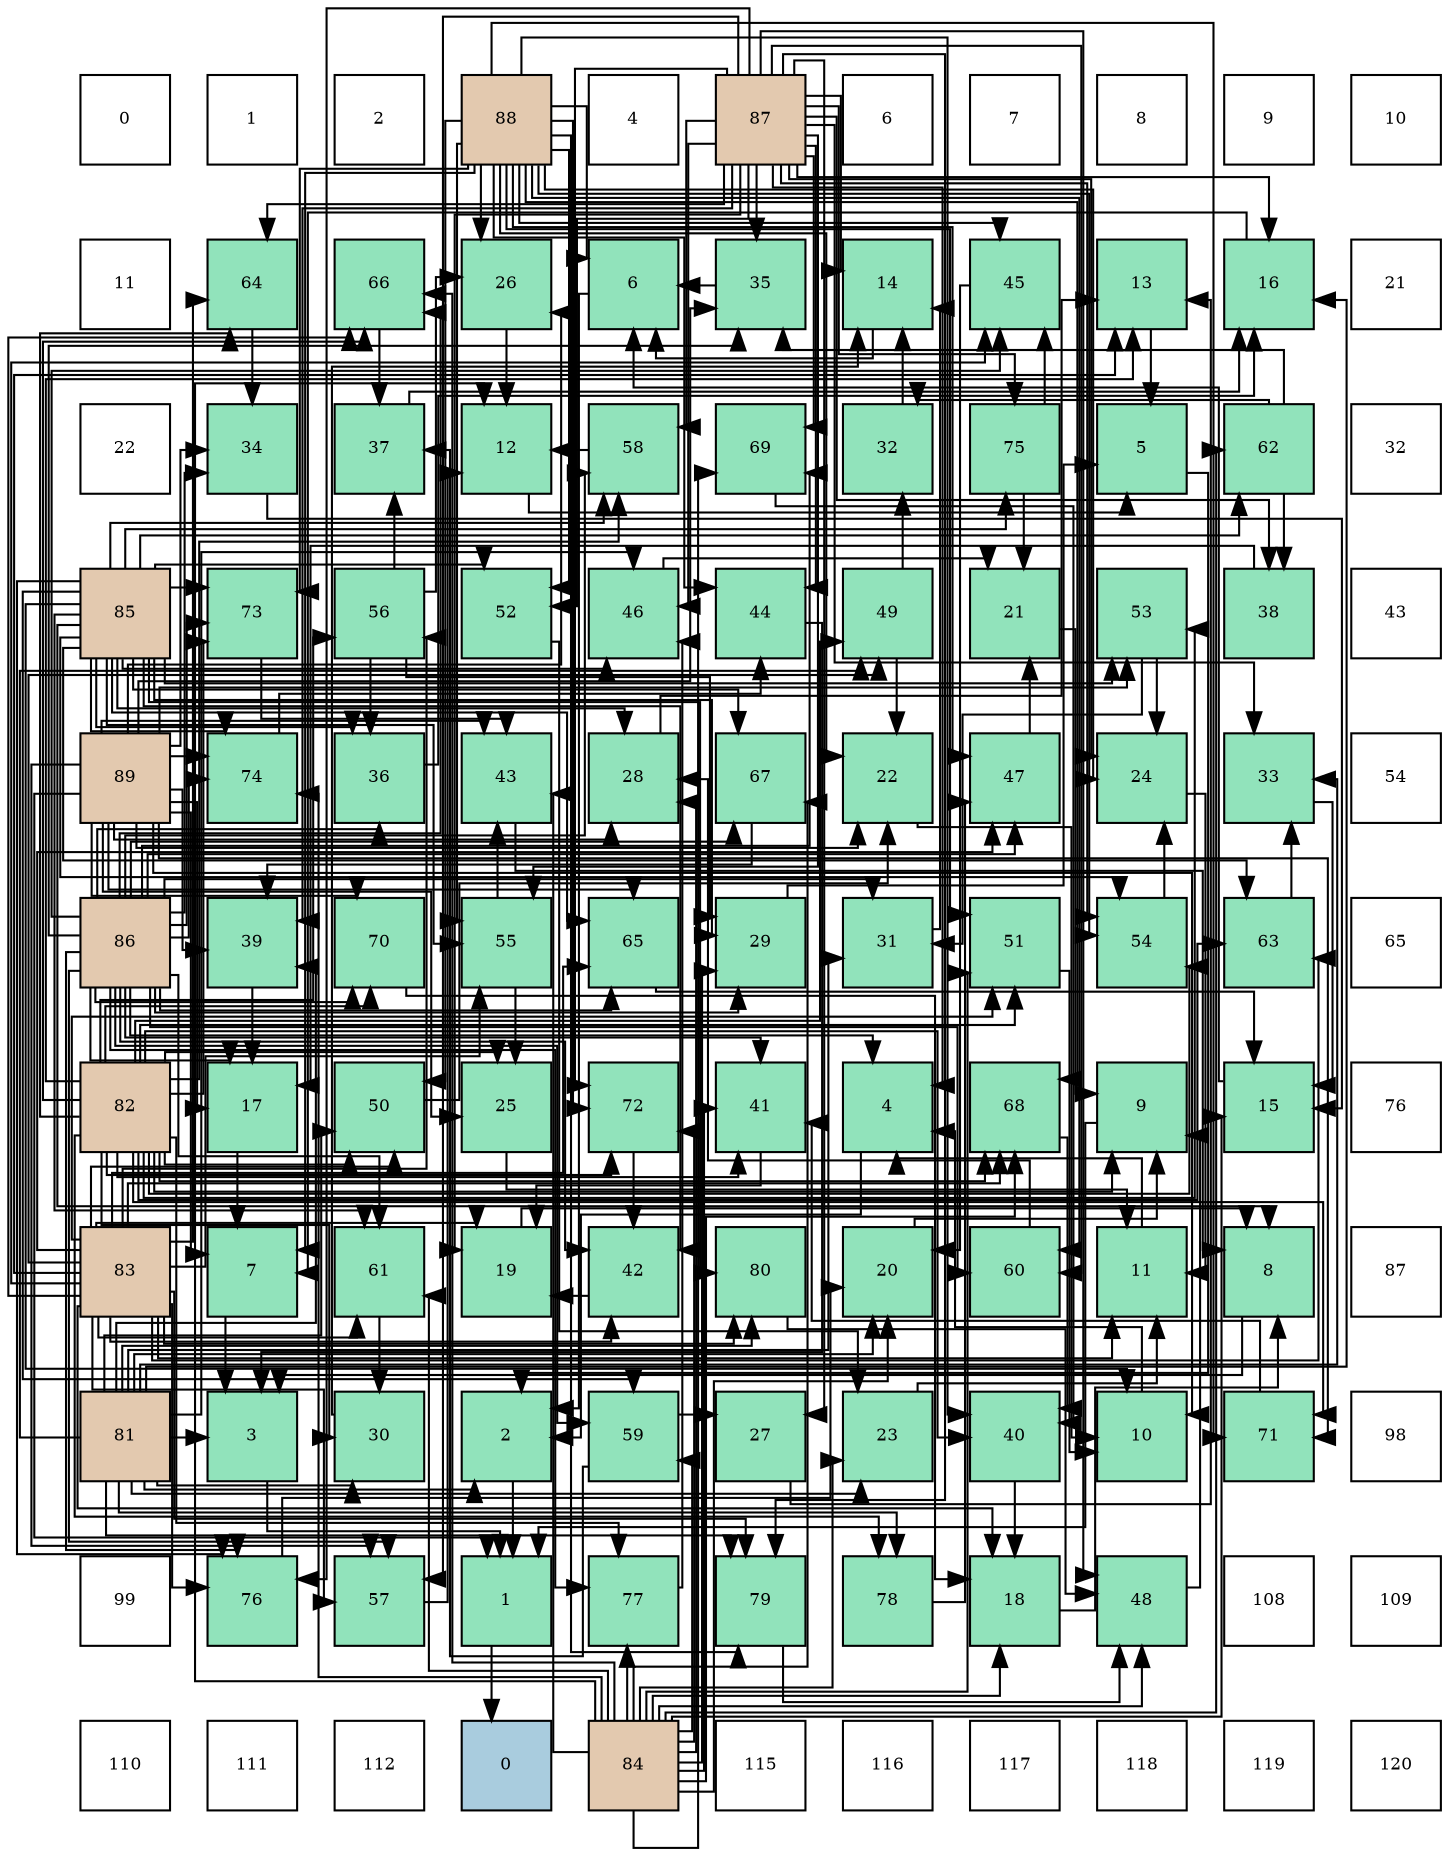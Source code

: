 digraph layout{
 rankdir=TB;
 splines=ortho;
 node [style=filled shape=square fixedsize=true width=0.6];
0[label="0", fontsize=8, fillcolor="#ffffff"];
1[label="1", fontsize=8, fillcolor="#ffffff"];
2[label="2", fontsize=8, fillcolor="#ffffff"];
3[label="88", fontsize=8, fillcolor="#e3c9af"];
4[label="4", fontsize=8, fillcolor="#ffffff"];
5[label="87", fontsize=8, fillcolor="#e3c9af"];
6[label="6", fontsize=8, fillcolor="#ffffff"];
7[label="7", fontsize=8, fillcolor="#ffffff"];
8[label="8", fontsize=8, fillcolor="#ffffff"];
9[label="9", fontsize=8, fillcolor="#ffffff"];
10[label="10", fontsize=8, fillcolor="#ffffff"];
11[label="11", fontsize=8, fillcolor="#ffffff"];
12[label="64", fontsize=8, fillcolor="#91e3bb"];
13[label="66", fontsize=8, fillcolor="#91e3bb"];
14[label="26", fontsize=8, fillcolor="#91e3bb"];
15[label="6", fontsize=8, fillcolor="#91e3bb"];
16[label="35", fontsize=8, fillcolor="#91e3bb"];
17[label="14", fontsize=8, fillcolor="#91e3bb"];
18[label="45", fontsize=8, fillcolor="#91e3bb"];
19[label="13", fontsize=8, fillcolor="#91e3bb"];
20[label="16", fontsize=8, fillcolor="#91e3bb"];
21[label="21", fontsize=8, fillcolor="#ffffff"];
22[label="22", fontsize=8, fillcolor="#ffffff"];
23[label="34", fontsize=8, fillcolor="#91e3bb"];
24[label="37", fontsize=8, fillcolor="#91e3bb"];
25[label="12", fontsize=8, fillcolor="#91e3bb"];
26[label="58", fontsize=8, fillcolor="#91e3bb"];
27[label="69", fontsize=8, fillcolor="#91e3bb"];
28[label="32", fontsize=8, fillcolor="#91e3bb"];
29[label="75", fontsize=8, fillcolor="#91e3bb"];
30[label="5", fontsize=8, fillcolor="#91e3bb"];
31[label="62", fontsize=8, fillcolor="#91e3bb"];
32[label="32", fontsize=8, fillcolor="#ffffff"];
33[label="85", fontsize=8, fillcolor="#e3c9af"];
34[label="73", fontsize=8, fillcolor="#91e3bb"];
35[label="56", fontsize=8, fillcolor="#91e3bb"];
36[label="52", fontsize=8, fillcolor="#91e3bb"];
37[label="46", fontsize=8, fillcolor="#91e3bb"];
38[label="44", fontsize=8, fillcolor="#91e3bb"];
39[label="49", fontsize=8, fillcolor="#91e3bb"];
40[label="21", fontsize=8, fillcolor="#91e3bb"];
41[label="53", fontsize=8, fillcolor="#91e3bb"];
42[label="38", fontsize=8, fillcolor="#91e3bb"];
43[label="43", fontsize=8, fillcolor="#ffffff"];
44[label="89", fontsize=8, fillcolor="#e3c9af"];
45[label="74", fontsize=8, fillcolor="#91e3bb"];
46[label="36", fontsize=8, fillcolor="#91e3bb"];
47[label="43", fontsize=8, fillcolor="#91e3bb"];
48[label="28", fontsize=8, fillcolor="#91e3bb"];
49[label="67", fontsize=8, fillcolor="#91e3bb"];
50[label="22", fontsize=8, fillcolor="#91e3bb"];
51[label="47", fontsize=8, fillcolor="#91e3bb"];
52[label="24", fontsize=8, fillcolor="#91e3bb"];
53[label="33", fontsize=8, fillcolor="#91e3bb"];
54[label="54", fontsize=8, fillcolor="#ffffff"];
55[label="86", fontsize=8, fillcolor="#e3c9af"];
56[label="39", fontsize=8, fillcolor="#91e3bb"];
57[label="70", fontsize=8, fillcolor="#91e3bb"];
58[label="55", fontsize=8, fillcolor="#91e3bb"];
59[label="65", fontsize=8, fillcolor="#91e3bb"];
60[label="29", fontsize=8, fillcolor="#91e3bb"];
61[label="31", fontsize=8, fillcolor="#91e3bb"];
62[label="51", fontsize=8, fillcolor="#91e3bb"];
63[label="54", fontsize=8, fillcolor="#91e3bb"];
64[label="63", fontsize=8, fillcolor="#91e3bb"];
65[label="65", fontsize=8, fillcolor="#ffffff"];
66[label="82", fontsize=8, fillcolor="#e3c9af"];
67[label="17", fontsize=8, fillcolor="#91e3bb"];
68[label="50", fontsize=8, fillcolor="#91e3bb"];
69[label="25", fontsize=8, fillcolor="#91e3bb"];
70[label="72", fontsize=8, fillcolor="#91e3bb"];
71[label="41", fontsize=8, fillcolor="#91e3bb"];
72[label="4", fontsize=8, fillcolor="#91e3bb"];
73[label="68", fontsize=8, fillcolor="#91e3bb"];
74[label="9", fontsize=8, fillcolor="#91e3bb"];
75[label="15", fontsize=8, fillcolor="#91e3bb"];
76[label="76", fontsize=8, fillcolor="#ffffff"];
77[label="83", fontsize=8, fillcolor="#e3c9af"];
78[label="7", fontsize=8, fillcolor="#91e3bb"];
79[label="61", fontsize=8, fillcolor="#91e3bb"];
80[label="19", fontsize=8, fillcolor="#91e3bb"];
81[label="42", fontsize=8, fillcolor="#91e3bb"];
82[label="80", fontsize=8, fillcolor="#91e3bb"];
83[label="20", fontsize=8, fillcolor="#91e3bb"];
84[label="60", fontsize=8, fillcolor="#91e3bb"];
85[label="11", fontsize=8, fillcolor="#91e3bb"];
86[label="8", fontsize=8, fillcolor="#91e3bb"];
87[label="87", fontsize=8, fillcolor="#ffffff"];
88[label="81", fontsize=8, fillcolor="#e3c9af"];
89[label="3", fontsize=8, fillcolor="#91e3bb"];
90[label="30", fontsize=8, fillcolor="#91e3bb"];
91[label="2", fontsize=8, fillcolor="#91e3bb"];
92[label="59", fontsize=8, fillcolor="#91e3bb"];
93[label="27", fontsize=8, fillcolor="#91e3bb"];
94[label="23", fontsize=8, fillcolor="#91e3bb"];
95[label="40", fontsize=8, fillcolor="#91e3bb"];
96[label="10", fontsize=8, fillcolor="#91e3bb"];
97[label="71", fontsize=8, fillcolor="#91e3bb"];
98[label="98", fontsize=8, fillcolor="#ffffff"];
99[label="99", fontsize=8, fillcolor="#ffffff"];
100[label="76", fontsize=8, fillcolor="#91e3bb"];
101[label="57", fontsize=8, fillcolor="#91e3bb"];
102[label="1", fontsize=8, fillcolor="#91e3bb"];
103[label="77", fontsize=8, fillcolor="#91e3bb"];
104[label="79", fontsize=8, fillcolor="#91e3bb"];
105[label="78", fontsize=8, fillcolor="#91e3bb"];
106[label="18", fontsize=8, fillcolor="#91e3bb"];
107[label="48", fontsize=8, fillcolor="#91e3bb"];
108[label="108", fontsize=8, fillcolor="#ffffff"];
109[label="109", fontsize=8, fillcolor="#ffffff"];
110[label="110", fontsize=8, fillcolor="#ffffff"];
111[label="111", fontsize=8, fillcolor="#ffffff"];
112[label="112", fontsize=8, fillcolor="#ffffff"];
113[label="0", fontsize=8, fillcolor="#a9ccde"];
114[label="84", fontsize=8, fillcolor="#e3c9af"];
115[label="115", fontsize=8, fillcolor="#ffffff"];
116[label="116", fontsize=8, fillcolor="#ffffff"];
117[label="117", fontsize=8, fillcolor="#ffffff"];
118[label="118", fontsize=8, fillcolor="#ffffff"];
119[label="119", fontsize=8, fillcolor="#ffffff"];
120[label="120", fontsize=8, fillcolor="#ffffff"];
edge [constraint=false, style=vis];102 -> 113;
91 -> 102;
89 -> 102;
72 -> 91;
30 -> 91;
15 -> 91;
78 -> 89;
86 -> 89;
74 -> 102;
96 -> 72;
85 -> 72;
25 -> 30;
19 -> 30;
17 -> 15;
75 -> 15;
20 -> 78;
67 -> 78;
106 -> 86;
80 -> 86;
83 -> 74;
40 -> 74;
50 -> 96;
94 -> 85;
52 -> 85;
69 -> 85;
14 -> 25;
93 -> 19;
48 -> 19;
60 -> 30;
90 -> 17;
61 -> 17;
28 -> 17;
53 -> 75;
23 -> 75;
16 -> 15;
46 -> 20;
24 -> 20;
42 -> 67;
56 -> 67;
95 -> 106;
71 -> 80;
81 -> 80;
47 -> 86;
38 -> 89;
18 -> 83;
37 -> 40;
51 -> 40;
107 -> 74;
39 -> 50;
39 -> 28;
68 -> 50;
62 -> 96;
36 -> 94;
41 -> 52;
41 -> 61;
63 -> 52;
58 -> 69;
58 -> 47;
35 -> 14;
35 -> 60;
35 -> 46;
35 -> 24;
101 -> 25;
26 -> 25;
92 -> 93;
92 -> 24;
84 -> 48;
79 -> 90;
31 -> 28;
31 -> 16;
31 -> 42;
64 -> 53;
12 -> 23;
59 -> 75;
13 -> 24;
49 -> 56;
73 -> 95;
27 -> 95;
57 -> 106;
97 -> 71;
70 -> 81;
34 -> 47;
45 -> 38;
29 -> 40;
29 -> 18;
100 -> 83;
103 -> 37;
105 -> 51;
104 -> 107;
82 -> 107;
88 -> 91;
88 -> 89;
88 -> 20;
88 -> 83;
88 -> 94;
88 -> 90;
88 -> 61;
88 -> 53;
88 -> 56;
88 -> 37;
88 -> 39;
88 -> 68;
88 -> 105;
88 -> 104;
88 -> 82;
66 -> 74;
66 -> 19;
66 -> 69;
66 -> 90;
66 -> 95;
66 -> 71;
66 -> 39;
66 -> 68;
66 -> 62;
66 -> 41;
66 -> 63;
66 -> 35;
66 -> 26;
66 -> 64;
66 -> 12;
66 -> 13;
66 -> 73;
66 -> 57;
66 -> 97;
66 -> 70;
66 -> 34;
66 -> 103;
66 -> 105;
77 -> 85;
77 -> 19;
77 -> 106;
77 -> 80;
77 -> 81;
77 -> 18;
77 -> 51;
77 -> 39;
77 -> 68;
77 -> 62;
77 -> 58;
77 -> 35;
77 -> 101;
77 -> 79;
77 -> 64;
77 -> 12;
77 -> 59;
77 -> 13;
77 -> 73;
77 -> 100;
77 -> 104;
77 -> 82;
114 -> 25;
114 -> 75;
114 -> 106;
114 -> 83;
114 -> 94;
114 -> 48;
114 -> 60;
114 -> 71;
114 -> 47;
114 -> 107;
114 -> 62;
114 -> 92;
114 -> 79;
114 -> 31;
114 -> 13;
114 -> 49;
114 -> 73;
114 -> 27;
114 -> 70;
114 -> 45;
114 -> 103;
33 -> 86;
33 -> 96;
33 -> 48;
33 -> 60;
33 -> 46;
33 -> 81;
33 -> 37;
33 -> 36;
33 -> 41;
33 -> 63;
33 -> 58;
33 -> 26;
33 -> 92;
33 -> 79;
33 -> 31;
33 -> 64;
33 -> 59;
33 -> 49;
33 -> 34;
33 -> 45;
33 -> 29;
33 -> 100;
33 -> 82;
55 -> 72;
55 -> 67;
55 -> 60;
55 -> 61;
55 -> 23;
55 -> 16;
55 -> 46;
55 -> 71;
55 -> 81;
55 -> 18;
55 -> 51;
55 -> 101;
55 -> 26;
55 -> 92;
55 -> 84;
55 -> 79;
55 -> 59;
55 -> 13;
55 -> 49;
55 -> 27;
55 -> 57;
55 -> 34;
55 -> 45;
55 -> 100;
55 -> 103;
5 -> 72;
5 -> 17;
5 -> 20;
5 -> 80;
5 -> 52;
5 -> 93;
5 -> 53;
5 -> 16;
5 -> 42;
5 -> 56;
5 -> 38;
5 -> 37;
5 -> 107;
5 -> 36;
5 -> 63;
5 -> 58;
5 -> 101;
5 -> 26;
5 -> 84;
5 -> 12;
5 -> 27;
5 -> 70;
5 -> 29;
5 -> 100;
5 -> 104;
3 -> 15;
3 -> 78;
3 -> 50;
3 -> 52;
3 -> 14;
3 -> 95;
3 -> 38;
3 -> 18;
3 -> 51;
3 -> 68;
3 -> 62;
3 -> 36;
3 -> 63;
3 -> 58;
3 -> 84;
3 -> 73;
3 -> 97;
3 -> 70;
3 -> 34;
3 -> 104;
44 -> 102;
44 -> 78;
44 -> 96;
44 -> 67;
44 -> 50;
44 -> 69;
44 -> 14;
44 -> 48;
44 -> 23;
44 -> 16;
44 -> 56;
44 -> 47;
44 -> 41;
44 -> 101;
44 -> 59;
44 -> 57;
44 -> 97;
44 -> 45;
edge [constraint=true, style=invis];
0 -> 11 -> 22 -> 33 -> 44 -> 55 -> 66 -> 77 -> 88 -> 99 -> 110;
1 -> 12 -> 23 -> 34 -> 45 -> 56 -> 67 -> 78 -> 89 -> 100 -> 111;
2 -> 13 -> 24 -> 35 -> 46 -> 57 -> 68 -> 79 -> 90 -> 101 -> 112;
3 -> 14 -> 25 -> 36 -> 47 -> 58 -> 69 -> 80 -> 91 -> 102 -> 113;
4 -> 15 -> 26 -> 37 -> 48 -> 59 -> 70 -> 81 -> 92 -> 103 -> 114;
5 -> 16 -> 27 -> 38 -> 49 -> 60 -> 71 -> 82 -> 93 -> 104 -> 115;
6 -> 17 -> 28 -> 39 -> 50 -> 61 -> 72 -> 83 -> 94 -> 105 -> 116;
7 -> 18 -> 29 -> 40 -> 51 -> 62 -> 73 -> 84 -> 95 -> 106 -> 117;
8 -> 19 -> 30 -> 41 -> 52 -> 63 -> 74 -> 85 -> 96 -> 107 -> 118;
9 -> 20 -> 31 -> 42 -> 53 -> 64 -> 75 -> 86 -> 97 -> 108 -> 119;
10 -> 21 -> 32 -> 43 -> 54 -> 65 -> 76 -> 87 -> 98 -> 109 -> 120;
rank = same {0 -> 1 -> 2 -> 3 -> 4 -> 5 -> 6 -> 7 -> 8 -> 9 -> 10};
rank = same {11 -> 12 -> 13 -> 14 -> 15 -> 16 -> 17 -> 18 -> 19 -> 20 -> 21};
rank = same {22 -> 23 -> 24 -> 25 -> 26 -> 27 -> 28 -> 29 -> 30 -> 31 -> 32};
rank = same {33 -> 34 -> 35 -> 36 -> 37 -> 38 -> 39 -> 40 -> 41 -> 42 -> 43};
rank = same {44 -> 45 -> 46 -> 47 -> 48 -> 49 -> 50 -> 51 -> 52 -> 53 -> 54};
rank = same {55 -> 56 -> 57 -> 58 -> 59 -> 60 -> 61 -> 62 -> 63 -> 64 -> 65};
rank = same {66 -> 67 -> 68 -> 69 -> 70 -> 71 -> 72 -> 73 -> 74 -> 75 -> 76};
rank = same {77 -> 78 -> 79 -> 80 -> 81 -> 82 -> 83 -> 84 -> 85 -> 86 -> 87};
rank = same {88 -> 89 -> 90 -> 91 -> 92 -> 93 -> 94 -> 95 -> 96 -> 97 -> 98};
rank = same {99 -> 100 -> 101 -> 102 -> 103 -> 104 -> 105 -> 106 -> 107 -> 108 -> 109};
rank = same {110 -> 111 -> 112 -> 113 -> 114 -> 115 -> 116 -> 117 -> 118 -> 119 -> 120};
}
